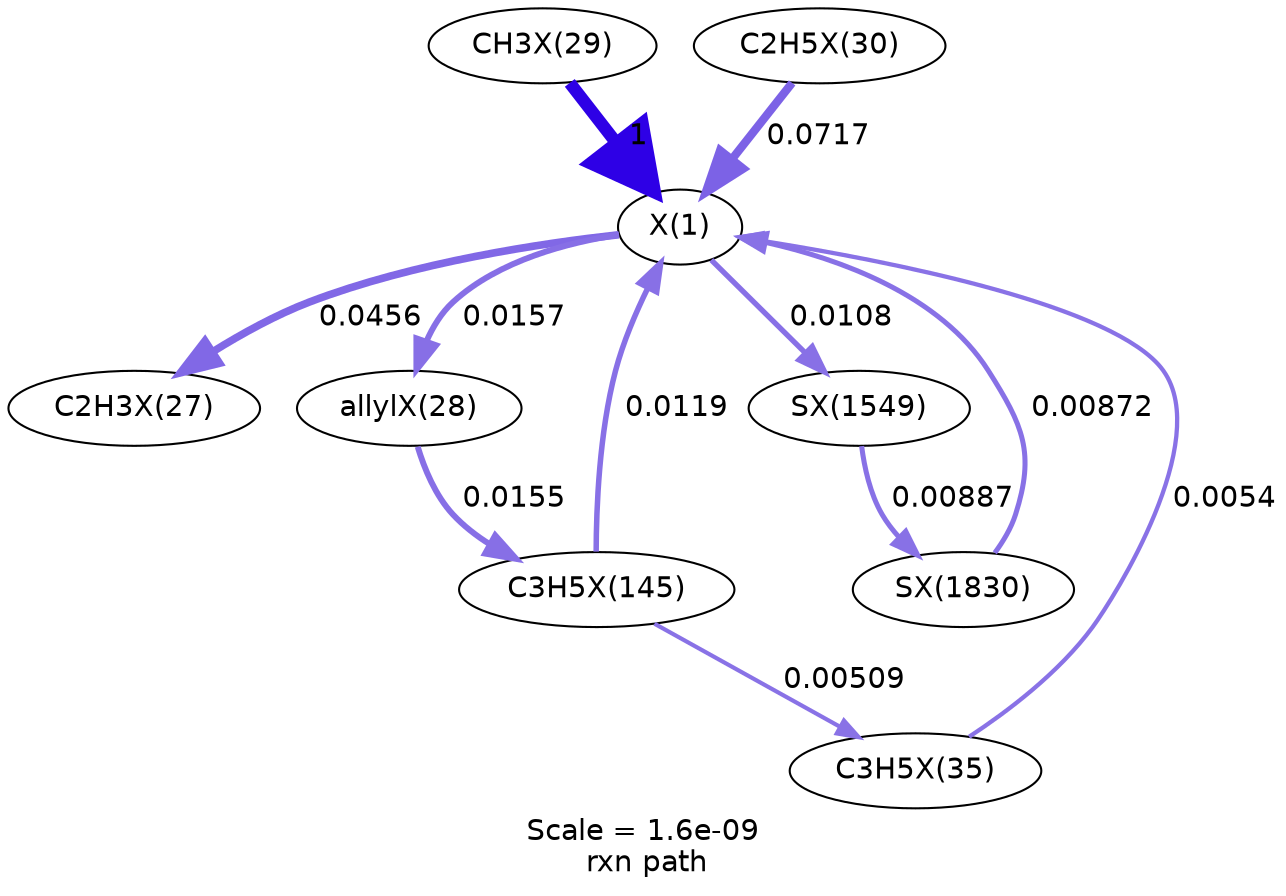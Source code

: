 digraph reaction_paths {
center=1;
s31 -> s33[fontname="Helvetica", style="setlinewidth(3.67)", arrowsize=1.83, color="0.7, 0.546, 0.9"
, label=" 0.0456"];
s31 -> s34[fontname="Helvetica", style="setlinewidth(2.86)", arrowsize=1.43, color="0.7, 0.516, 0.9"
, label=" 0.0157"];
s53 -> s31[fontname="Helvetica", style="setlinewidth(2.65)", arrowsize=1.33, color="0.7, 0.512, 0.9"
, label=" 0.0119"];
s41 -> s31[fontname="Helvetica", style="setlinewidth(2.06)", arrowsize=1.03, color="0.7, 0.505, 0.9"
, label=" 0.0054"];
s35 -> s31[fontname="Helvetica", style="setlinewidth(6)", arrowsize=3, color="0.7, 1.5, 0.9"
, label=" 1"];
s36 -> s31[fontname="Helvetica", style="setlinewidth(4.01)", arrowsize=2.01, color="0.7, 0.572, 0.9"
, label=" 0.0717"];
s31 -> s77[fontname="Helvetica", style="setlinewidth(2.58)", arrowsize=1.29, color="0.7, 0.511, 0.9"
, label=" 0.0108"];
s82 -> s31[fontname="Helvetica", style="setlinewidth(2.42)", arrowsize=1.21, color="0.7, 0.509, 0.9"
, label=" 0.00872"];
s34 -> s53[fontname="Helvetica", style="setlinewidth(2.86)", arrowsize=1.43, color="0.7, 0.516, 0.9"
, label=" 0.0155"];
s53 -> s41[fontname="Helvetica", style="setlinewidth(2.01)", arrowsize=1.01, color="0.7, 0.505, 0.9"
, label=" 0.00509"];
s77 -> s82[fontname="Helvetica", style="setlinewidth(2.43)", arrowsize=1.22, color="0.7, 0.509, 0.9"
, label=" 0.00887"];
s31 [ fontname="Helvetica", label="X(1)"];
s33 [ fontname="Helvetica", label="C2H3X(27)"];
s34 [ fontname="Helvetica", label="allylX(28)"];
s35 [ fontname="Helvetica", label="CH3X(29)"];
s36 [ fontname="Helvetica", label="C2H5X(30)"];
s41 [ fontname="Helvetica", label="C3H5X(35)"];
s53 [ fontname="Helvetica", label="C3H5X(145)"];
s77 [ fontname="Helvetica", label="SX(1549)"];
s82 [ fontname="Helvetica", label="SX(1830)"];
 label = "Scale = 1.6e-09\l rxn path";
 fontname = "Helvetica";
}
